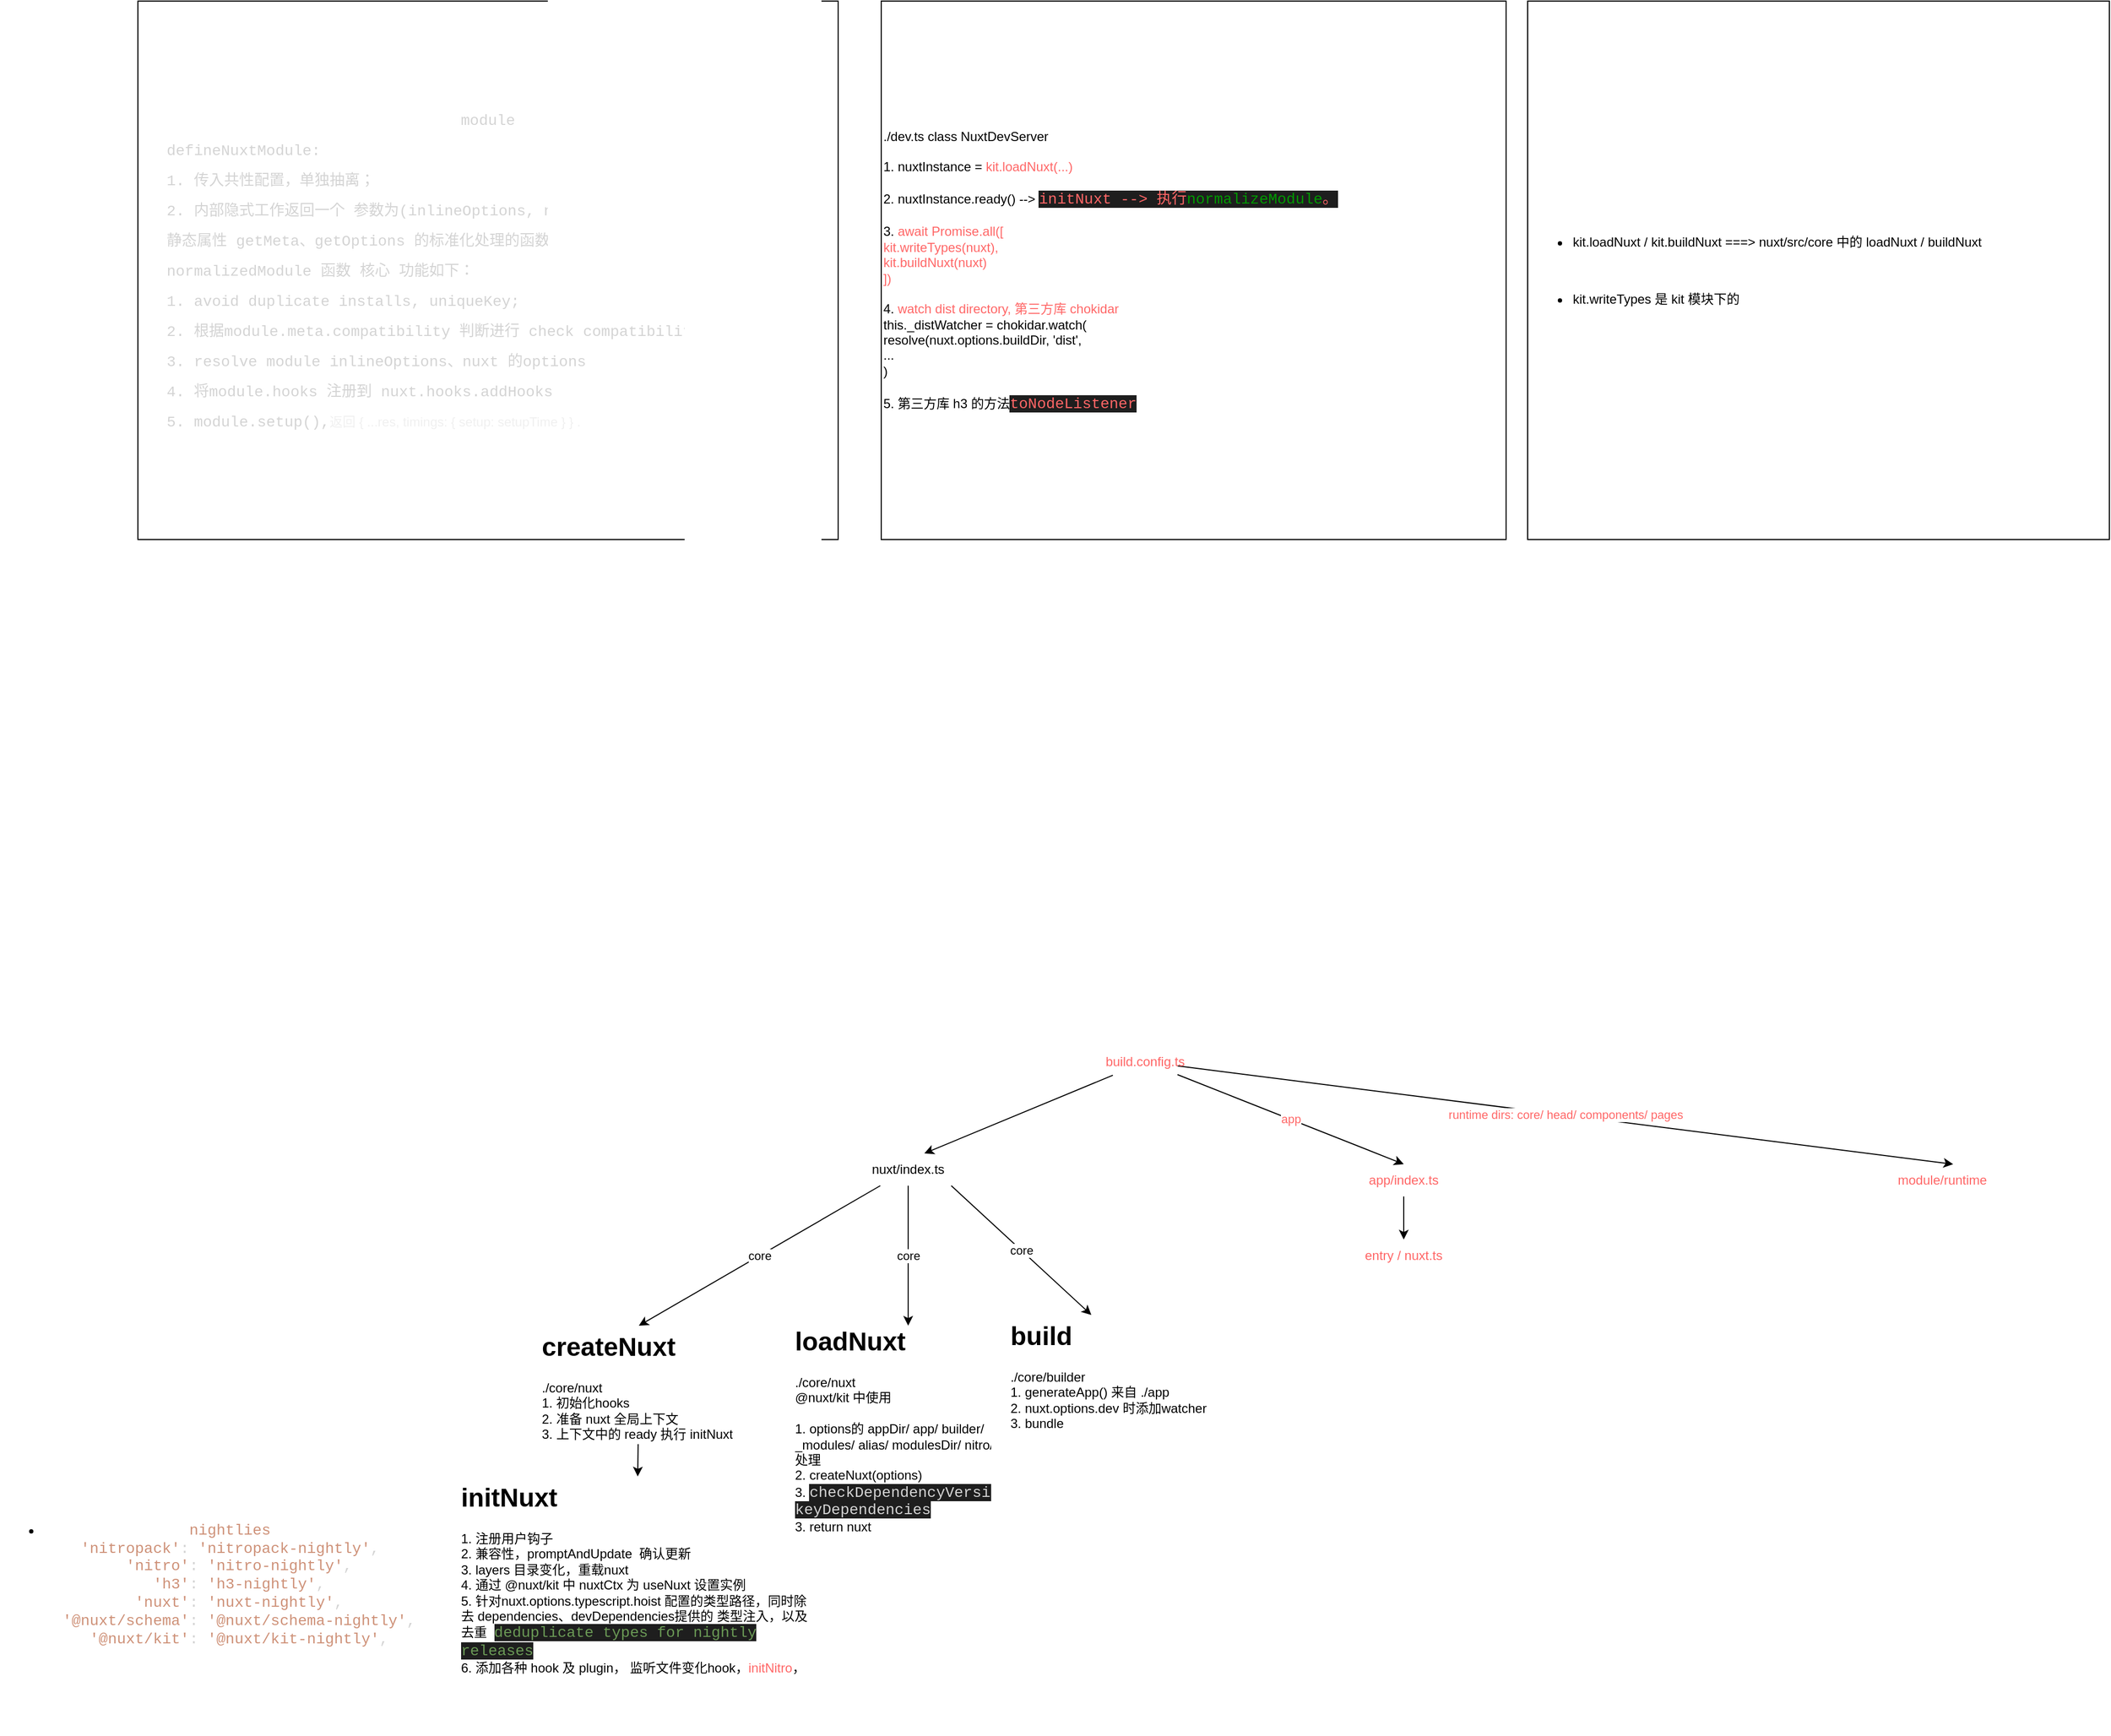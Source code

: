 <mxfile>
    <diagram id="Mvq47Znp77yn4hpHZeEB" name="Page-1">
        <mxGraphModel dx="2619" dy="3840" grid="1" gridSize="10" guides="1" tooltips="1" connect="1" arrows="1" fold="1" page="1" pageScale="1" pageWidth="850" pageHeight="1100" math="0" shadow="0">
            <root>
                <mxCell id="0"/>
                <mxCell id="1" parent="0"/>
                <mxCell id="4" value="core" style="edgeStyle=none;html=1;" parent="1" source="3" edge="1">
                    <mxGeometry relative="1" as="geometry">
                        <mxPoint x="100" y="110" as="targetPoint"/>
                    </mxGeometry>
                </mxCell>
                <mxCell id="14" value="core" style="edgeStyle=none;html=1;" parent="1" source="3" edge="1">
                    <mxGeometry relative="1" as="geometry">
                        <mxPoint x="350" y="110" as="targetPoint"/>
                        <Array as="points">
                            <mxPoint x="350" y="40"/>
                        </Array>
                    </mxGeometry>
                </mxCell>
                <mxCell id="3" value="nuxt/index.ts" style="text;html=1;strokeColor=none;fillColor=none;align=center;verticalAlign=middle;whiteSpace=wrap;rounded=0;" parent="1" vertex="1">
                    <mxGeometry x="320" y="-50" width="60" height="30" as="geometry"/>
                </mxCell>
                <mxCell id="7" value="" style="edgeStyle=none;html=1;" parent="1" source="5" target="6" edge="1">
                    <mxGeometry relative="1" as="geometry"/>
                </mxCell>
                <mxCell id="5" value="&lt;h1&gt;createNuxt&lt;/h1&gt;&lt;div&gt;./core/nuxt&lt;/div&gt;&lt;div&gt;1. 初始化hooks&lt;/div&gt;&lt;div&gt;2. 准备 nuxt 全局上下文&lt;/div&gt;&lt;div&gt;3. 上下文中的 ready 执行 initNuxt&lt;/div&gt;" style="text;html=1;strokeColor=none;fillColor=none;spacing=5;spacingTop=-20;whiteSpace=wrap;overflow=hidden;rounded=0;" parent="1" vertex="1">
                    <mxGeometry x="5" y="110" width="190" height="110" as="geometry"/>
                </mxCell>
                <mxCell id="6" value="&lt;h1&gt;&lt;span style=&quot;background-color: initial;&quot;&gt;initNuxt&lt;/span&gt;&lt;/h1&gt;&lt;div&gt;&lt;span style=&quot;background-color: initial;&quot;&gt;1. 注册用户钩子&lt;/span&gt;&lt;/div&gt;&lt;div&gt;&lt;span style=&quot;background-color: initial;&quot;&gt;2. 兼容性，promptAndUpdate&amp;nbsp; 确认更新&lt;/span&gt;&lt;/div&gt;&lt;div&gt;3. layers 目录变化，重载nuxt&lt;/div&gt;&lt;div&gt;4. 通过 @nuxt/kit 中 nuxtCtx 为 useNuxt 设置实例&lt;/div&gt;&lt;div&gt;5. 针对nuxt.options.typescript.hoist 配置的类型路径，同时除去 dependencies、devDependencies提供的 类型注入，以及 去重&amp;nbsp;&amp;nbsp;&lt;span style=&quot;color: rgb(106, 153, 85); background-color: rgb(30, 30, 30); font-family: Gabriala, Consolas, &amp;quot;Courier New&amp;quot;, monospace; font-size: 14px;&quot;&gt;deduplicate types for nightly releases&lt;/span&gt;&lt;span style=&quot;background-color: initial;&quot;&gt;&amp;nbsp;&lt;/span&gt;&lt;br&gt;&lt;/div&gt;&lt;div&gt;6. 添加各种 hook 及 plugin， 监听文件变化hook，&lt;font color=&quot;#ff6666&quot;&gt;initNitro&lt;/font&gt;，&lt;/div&gt;&lt;div&gt;&lt;br&gt;&lt;/div&gt;&lt;div&gt;&lt;br&gt;&lt;/div&gt;" style="text;html=1;strokeColor=none;fillColor=none;spacing=5;spacingTop=-20;whiteSpace=wrap;overflow=hidden;rounded=0;" parent="1" vertex="1">
                    <mxGeometry x="-70" y="250" width="335" height="240" as="geometry"/>
                </mxCell>
                <mxCell id="13" value="&lt;ul style=&quot;font-size: 12px; font-weight: 400; text-align: left;&quot;&gt;&lt;li&gt;&lt;div style=&quot;color: rgb(212, 212, 212); font-family: Gabriala, Consolas, &amp;quot;Courier New&amp;quot;, monospace; font-size: 14px; text-align: center;&quot;&gt;&lt;span style=&quot;color: rgb(206, 145, 120);&quot;&gt;nightlies&lt;/span&gt;&lt;/div&gt;&lt;div style=&quot;color: rgb(212, 212, 212); font-family: Gabriala, Consolas, &amp;quot;Courier New&amp;quot;, monospace; font-size: 14px; text-align: center;&quot;&gt;&lt;span style=&quot;color: rgb(206, 145, 120);&quot;&gt;'nitropack'&lt;/span&gt;:&amp;nbsp;&lt;span style=&quot;color: rgb(206, 145, 120);&quot;&gt;'nitropack-nightly'&lt;/span&gt;,&lt;/div&gt;&lt;div style=&quot;color: rgb(212, 212, 212); font-family: Gabriala, Consolas, &amp;quot;Courier New&amp;quot;, monospace; font-size: 14px; text-align: center;&quot;&gt;&amp;nbsp;&amp;nbsp;&lt;span style=&quot;color: rgb(206, 145, 120);&quot;&gt;'nitro'&lt;/span&gt;:&amp;nbsp;&lt;span style=&quot;color: rgb(206, 145, 120);&quot;&gt;'nitro-nightly'&lt;/span&gt;,&lt;/div&gt;&lt;div style=&quot;color: rgb(212, 212, 212); font-family: Gabriala, Consolas, &amp;quot;Courier New&amp;quot;, monospace; font-size: 14px; text-align: center;&quot;&gt;&amp;nbsp;&amp;nbsp;&lt;span style=&quot;color: rgb(206, 145, 120);&quot;&gt;'h3'&lt;/span&gt;:&amp;nbsp;&lt;span style=&quot;color: rgb(206, 145, 120);&quot;&gt;'h3-nightly'&lt;/span&gt;,&lt;/div&gt;&lt;div style=&quot;color: rgb(212, 212, 212); font-family: Gabriala, Consolas, &amp;quot;Courier New&amp;quot;, monospace; font-size: 14px; text-align: center;&quot;&gt;&amp;nbsp;&amp;nbsp;&lt;span style=&quot;color: rgb(206, 145, 120);&quot;&gt;'nuxt'&lt;/span&gt;:&amp;nbsp;&lt;span style=&quot;color: rgb(206, 145, 120);&quot;&gt;'nuxt-nightly'&lt;/span&gt;,&lt;/div&gt;&lt;div style=&quot;color: rgb(212, 212, 212); font-family: Gabriala, Consolas, &amp;quot;Courier New&amp;quot;, monospace; font-size: 14px; text-align: center;&quot;&gt;&amp;nbsp;&amp;nbsp;&lt;span style=&quot;color: rgb(206, 145, 120);&quot;&gt;'@nuxt/schema'&lt;/span&gt;:&amp;nbsp;&lt;span style=&quot;color: rgb(206, 145, 120);&quot;&gt;'@nuxt/schema-nightly'&lt;/span&gt;,&lt;/div&gt;&lt;div style=&quot;color: rgb(212, 212, 212); font-family: Gabriala, Consolas, &amp;quot;Courier New&amp;quot;, monospace; font-size: 14px; text-align: center;&quot;&gt;&amp;nbsp;&amp;nbsp;&lt;span style=&quot;color: rgb(206, 145, 120);&quot;&gt;'@nuxt/kit'&lt;/span&gt;:&amp;nbsp;&lt;span style=&quot;color: rgb(206, 145, 120);&quot;&gt;'@nuxt/kit-nightly'&lt;/span&gt;,&lt;/div&gt;&lt;/li&gt;&lt;/ul&gt;" style="text;strokeColor=none;fillColor=none;html=1;fontSize=24;fontStyle=1;verticalAlign=middle;align=center;" parent="1" vertex="1">
                    <mxGeometry x="-490" y="280" width="380" height="140" as="geometry"/>
                </mxCell>
                <mxCell id="20" value="f" style="endArrow=classic;html=1;" parent="1" edge="1">
                    <mxGeometry relative="1" as="geometry">
                        <mxPoint x="390" y="-20" as="sourcePoint"/>
                        <mxPoint x="520" y="100" as="targetPoint"/>
                        <Array as="points"/>
                    </mxGeometry>
                </mxCell>
                <mxCell id="21" value="core" style="edgeLabel;resizable=0;html=1;align=center;verticalAlign=middle;" parent="20" connectable="0" vertex="1">
                    <mxGeometry relative="1" as="geometry"/>
                </mxCell>
                <mxCell id="22" value="&lt;h1&gt;loadNuxt&lt;/h1&gt;&lt;div&gt;./core/nuxt&lt;/div&gt;&lt;div&gt;@nuxt/kit 中使用&lt;/div&gt;&lt;div&gt;&lt;br&gt;&lt;/div&gt;&lt;div&gt;1. options的 appDir/ app/ builder/ _modules/ alias/ modulesDir/ nitro/ 的处理&lt;/div&gt;&lt;div&gt;2. createNuxt(options)&lt;/div&gt;&lt;div&gt;3.&amp;nbsp;&lt;span style=&quot;background-color: rgb(30, 30, 30); color: rgb(212, 212, 212); font-family: Gabriala, Consolas, &amp;quot;Courier New&amp;quot;, monospace; font-size: 14px;&quot;&gt;checkDependencyVersion,&lt;/span&gt;&lt;/div&gt;&lt;div&gt;&lt;span style=&quot;background-color: rgb(30, 30, 30); color: rgb(212, 212, 212); font-family: Gabriala, Consolas, &amp;quot;Courier New&amp;quot;, monospace; font-size: 14px;&quot;&gt;keyDependencies&lt;/span&gt;&lt;/div&gt;&lt;div&gt;3. return nuxt&lt;/div&gt;" style="text;html=1;strokeColor=none;fillColor=none;spacing=5;spacingTop=-20;whiteSpace=wrap;overflow=hidden;rounded=0;" parent="1" vertex="1">
                    <mxGeometry x="240" y="105" width="190" height="205" as="geometry"/>
                </mxCell>
                <mxCell id="23" value="&lt;h1&gt;build&lt;/h1&gt;&lt;div&gt;./core/builder&lt;/div&gt;&lt;div&gt;1. generateApp() 来自 ./app&lt;/div&gt;&lt;div&gt;2. nuxt.options.dev 时添加watcher&lt;/div&gt;&lt;div&gt;3. bundle&lt;/div&gt;" style="text;html=1;strokeColor=none;fillColor=none;spacing=5;spacingTop=-20;whiteSpace=wrap;overflow=hidden;rounded=0;" parent="1" vertex="1">
                    <mxGeometry x="440" y="100" width="220" height="120" as="geometry"/>
                </mxCell>
                <mxCell id="25" style="edgeStyle=none;html=1;entryX=0.75;entryY=0;entryDx=0;entryDy=0;fontColor=#FF6666;" parent="1" source="24" target="3" edge="1">
                    <mxGeometry relative="1" as="geometry"/>
                </mxCell>
                <mxCell id="26" value="app" style="edgeStyle=none;html=1;fontColor=#FF6666;" parent="1" source="24" edge="1">
                    <mxGeometry relative="1" as="geometry">
                        <mxPoint x="810" y="-40" as="targetPoint"/>
                    </mxGeometry>
                </mxCell>
                <mxCell id="27" value="runtime dirs: core/ head/ components/ pages" style="edgeStyle=none;html=1;fontColor=#FF6666;" parent="1" source="24" edge="1">
                    <mxGeometry relative="1" as="geometry">
                        <mxPoint x="1320" y="-40" as="targetPoint"/>
                    </mxGeometry>
                </mxCell>
                <mxCell id="24" value="build.config.ts" style="text;html=1;strokeColor=none;fillColor=none;align=center;verticalAlign=middle;whiteSpace=wrap;rounded=0;fontColor=#FF6666;" parent="1" vertex="1">
                    <mxGeometry x="540" y="-150" width="60" height="30" as="geometry"/>
                </mxCell>
                <mxCell id="32" value="" style="edgeStyle=none;html=1;fontColor=#FF6666;" parent="1" source="28" target="31" edge="1">
                    <mxGeometry relative="1" as="geometry"/>
                </mxCell>
                <mxCell id="28" value="app/index.ts" style="text;html=1;strokeColor=none;fillColor=none;align=center;verticalAlign=middle;whiteSpace=wrap;rounded=0;fontColor=#FF6666;" parent="1" vertex="1">
                    <mxGeometry x="780" y="-40" width="60" height="30" as="geometry"/>
                </mxCell>
                <mxCell id="30" value="module/runtime" style="text;html=1;strokeColor=none;fillColor=none;align=center;verticalAlign=middle;whiteSpace=wrap;rounded=0;fontColor=#FF6666;" parent="1" vertex="1">
                    <mxGeometry x="1280" y="-40" width="60" height="30" as="geometry"/>
                </mxCell>
                <mxCell id="31" value="entry / nuxt.ts" style="text;html=1;strokeColor=none;fillColor=none;align=center;verticalAlign=middle;whiteSpace=wrap;rounded=0;fontColor=#FF6666;" parent="1" vertex="1">
                    <mxGeometry x="680" y="30" width="260" height="30" as="geometry"/>
                </mxCell>
                <mxCell id="40" value="" style="edgeStyle=none;html=1;fontColor=#FF6666;" parent="1" edge="1">
                    <mxGeometry relative="1" as="geometry"/>
                </mxCell>
                <mxCell id="34" value="&lt;span style=&quot;background-color: initial;&quot;&gt;./dev.ts class NuxtDevServer&lt;/span&gt;&lt;br&gt;&lt;br&gt;&lt;span style=&quot;background-color: initial;&quot;&gt;1. nuxtInstance = &lt;font color=&quot;#ff6666&quot;&gt;kit.loadNuxt(...)&lt;/font&gt;&lt;/span&gt;&lt;br&gt;&lt;br&gt;&lt;span style=&quot;background-color: initial;&quot;&gt;2. nuxtInstance.ready() --&amp;gt;&amp;nbsp;&lt;/span&gt;&lt;span style=&quot;background-color: rgb(30, 30, 30); font-family: Gabriala, Consolas, &amp;quot;Courier New&amp;quot;, monospace; font-size: 14px;&quot;&gt;&lt;font color=&quot;#ff6666&quot;&gt;initNuxt --&amp;gt; 执行&lt;/font&gt;&lt;font color=&quot;#009900&quot;&gt;normalizeModule&lt;/font&gt;&lt;font color=&quot;#ff6666&quot;&gt;。&lt;/font&gt;&lt;/span&gt;&lt;span style=&quot;background-color: initial;&quot;&gt;&lt;br&gt;&lt;/span&gt;&lt;br&gt;&lt;span style=&quot;background-color: initial;&quot;&gt;3. &lt;font color=&quot;#ff6666&quot;&gt;await Promise.all([&lt;/font&gt;&lt;/span&gt;&lt;font color=&quot;#ff6666&quot;&gt;&lt;br&gt;&lt;span style=&quot;background-color: initial;&quot;&gt;kit.writeTypes(nuxt),&lt;/span&gt;&lt;br&gt;&lt;span style=&quot;background-color: initial;&quot;&gt;kit.buildNuxt(nuxt)&lt;/span&gt;&lt;br&gt;&lt;/font&gt;&lt;span style=&quot;background-color: initial;&quot;&gt;&lt;font color=&quot;#ff6666&quot;&gt;])&lt;/font&gt;&lt;br&gt;&lt;br&gt;4. &lt;font color=&quot;#ff6666&quot;&gt;watch dist directory, 第三方库 chokidar&lt;/font&gt;&lt;br&gt;this._distWatcher = chokidar.watch(&lt;br&gt;&lt;span style=&quot;&quot;&gt;&#9;&lt;/span&gt;resolve(nuxt.options.buildDir, 'dist',&lt;br&gt;&lt;span style=&quot;&quot;&gt;&#9;&lt;/span&gt;...&lt;br&gt;)&lt;br&gt;&lt;br&gt;5. 第三方库 h3 的方法&lt;/span&gt;&lt;span style=&quot;background-color: rgb(30, 30, 30); font-family: Gabriala, Consolas, &amp;quot;Courier New&amp;quot;, monospace; font-size: 14px;&quot;&gt;&lt;font color=&quot;#ff6666&quot;&gt;toNodeListener&lt;/font&gt;&lt;/span&gt;" style="rounded=0;whiteSpace=wrap;html=1;align=left;" parent="1" vertex="1">
                    <mxGeometry x="325" y="-1120" width="580" height="500" as="geometry"/>
                </mxCell>
                <mxCell id="39" value="&lt;ul&gt;&lt;li&gt;kit.loadNuxt / kit.buildNuxt ===&amp;gt; nuxt/src/core 中的 loadNuxt / buildNuxt&lt;/li&gt;&lt;/ul&gt;&lt;br&gt;&lt;ul&gt;&lt;li&gt;kit.writeTypes 是 kit 模块下的&lt;/li&gt;&lt;/ul&gt;" style="rounded=0;whiteSpace=wrap;html=1;align=left;" parent="1" vertex="1">
                    <mxGeometry x="925" y="-1120" width="540" height="500" as="geometry"/>
                </mxCell>
                <mxCell id="41" value="&lt;div style=&quot;color: rgb(212, 212, 212); font-family: Gabriala, Consolas, &amp;quot;Courier New&amp;quot;, monospace; font-size: 14px; line-height: 28px;&quot;&gt;&lt;div style=&quot;line-height: 28px;&quot;&gt;&lt;div style=&quot;line-height: 28px;&quot;&gt;module&lt;/div&gt;&lt;div style=&quot;text-align: left; line-height: 28px;&quot;&gt;defineNuxtModule:&amp;nbsp;&lt;/div&gt;&lt;div style=&quot;text-align: left; line-height: 28px;&quot;&gt;1. 传入共性配置，单独抽离；&lt;/div&gt;&lt;div style=&quot;text-align: left; line-height: 28px;&quot;&gt;2. 内部隐式工作返回一个 参数为(inlineOptions, nuxt)，&lt;/div&gt;&lt;div style=&quot;text-align: left;&quot;&gt;静态属性 getMeta、getOptions 的标准化处理的函数normalizedModule&lt;/div&gt;&lt;div style=&quot;text-align: left; line-height: 28px;&quot;&gt;normalizedModule 函数 核心 功能如下：&lt;/div&gt;&lt;div style=&quot;text-align: left; line-height: 28px;&quot;&gt;1. avoid duplicate installs, uniqueKey;&lt;/div&gt;&lt;div style=&quot;text-align: left; line-height: 28px;&quot;&gt;2. 根据module.meta.compatibility 判断进行 check compatibility constraints&lt;/div&gt;&lt;div style=&quot;text-align: left; line-height: 28px;&quot;&gt;3. resolve module inlineOptions、nuxt 的options&lt;/div&gt;&lt;div style=&quot;text-align: left; line-height: 28px;&quot;&gt;4. 将module.hooks 注册到 nuxt.hooks.addHooks&lt;/div&gt;&lt;div style=&quot;text-align: left; line-height: 28px;&quot;&gt;5. module.setup(),&lt;span style=&quot;color: rgb(240, 240, 240); font-family: Helvetica; font-size: 12px;&quot;&gt;返回 { ...res, timings: { setup: setupTime } } .&lt;/span&gt;&lt;/div&gt;&lt;/div&gt;&lt;/div&gt;" style="rounded=0;whiteSpace=wrap;html=1;fontColor=#FF6666;fillColor=default;shadow=0;glass=0;strokeColor=default;gradientColor=none;" parent="1" vertex="1">
                    <mxGeometry x="-365" y="-1120" width="650" height="500" as="geometry"/>
                </mxCell>
            </root>
        </mxGraphModel>
    </diagram>
</mxfile>